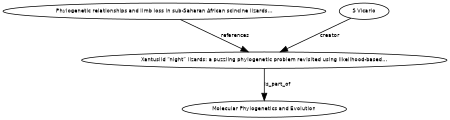 digraph G {
size="3,3";
node [fontsize=7, fontname="Helvetica"];
edge [fontsize=7, fontname="Helvetica"];
node0 [label="Xantusiid “night” lizards: a puzzling phylogenetic problem revisited using likelihood-based...", width=0.27433100247,height=0.27433100247];
node1 [label="Phylogenetic relationships and limb loss in sub-Saharan African scincine lizards...", width=0.27433100247,height=0.27433100247];
node2 [label="S Vicario", width=0.27433100247,height=0.27433100247];
node3 [label="Molecular Phylogenetics and Evolution", width=0.27433100247,height=0.27433100247];
node1 -> node0 [label="references"];
node2 -> node0 [label="creator"];
node0 -> node3 [label="is_part_of"];
}

